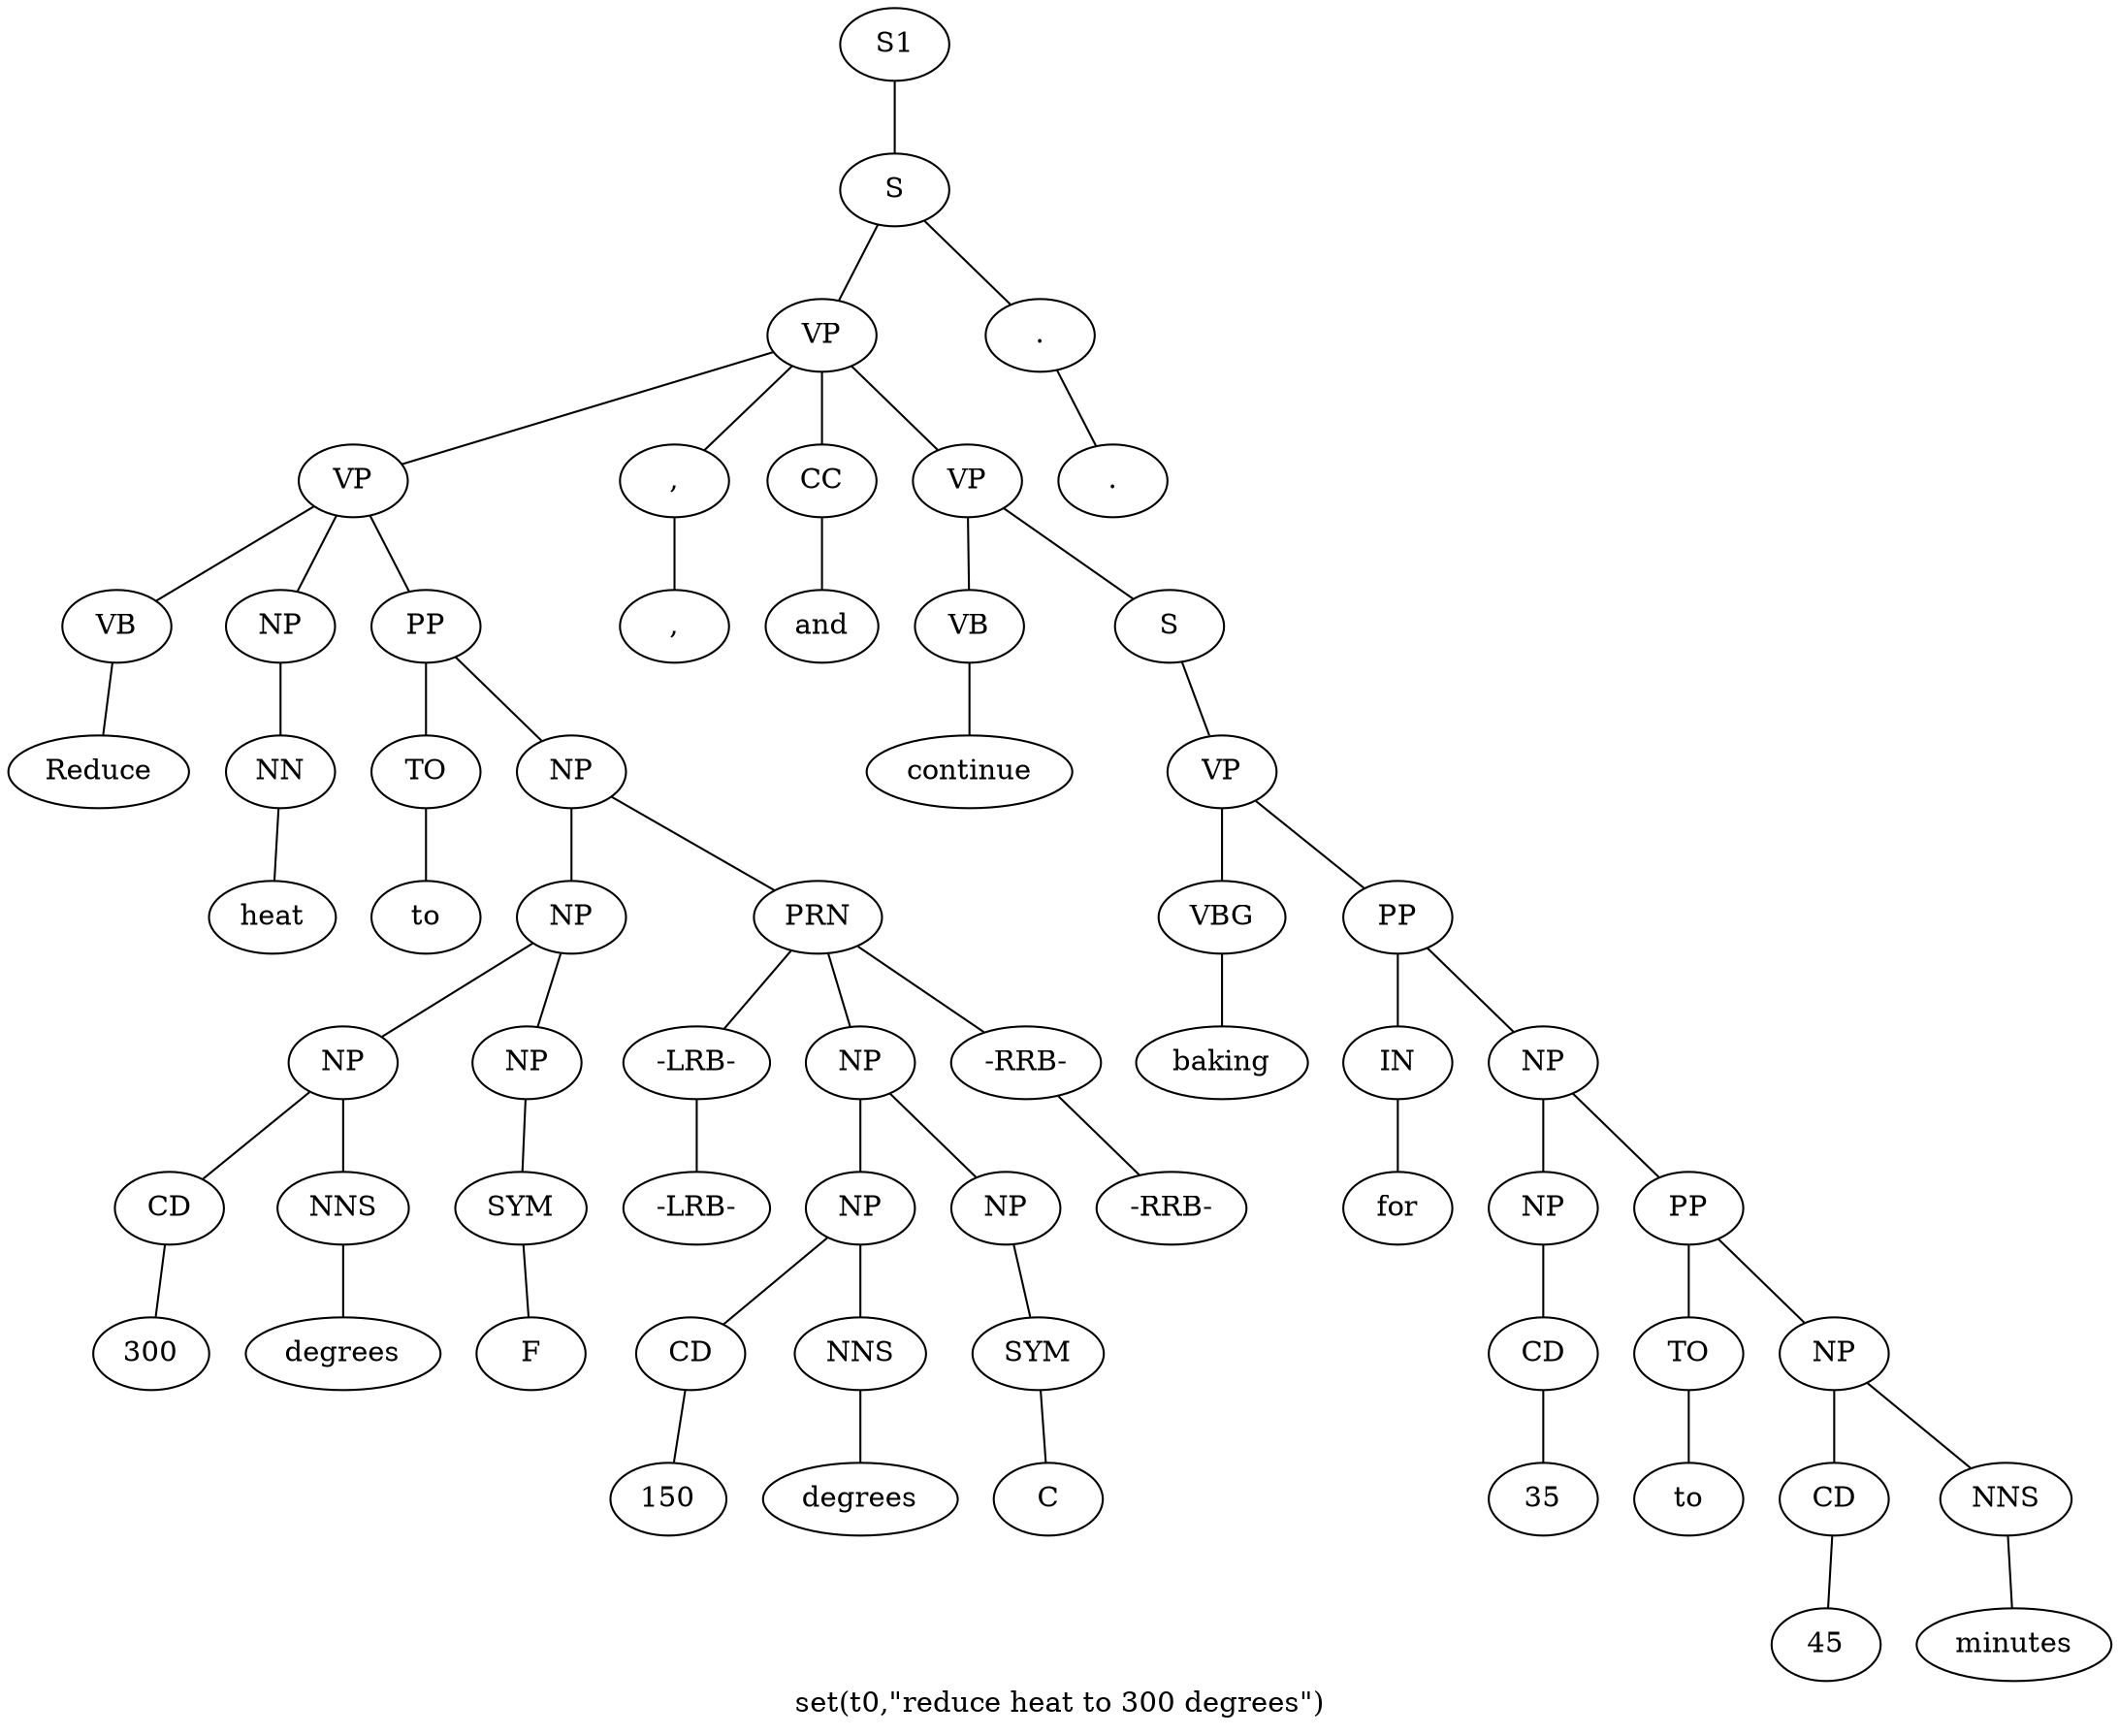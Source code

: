 graph SyntaxGraph {
	label = "set(t0,\"reduce heat to 300 degrees\")";
	Node0 [label="S1"];
	Node1 [label="S"];
	Node2 [label="VP"];
	Node3 [label="VP"];
	Node4 [label="VB"];
	Node5 [label="Reduce"];
	Node6 [label="NP"];
	Node7 [label="NN"];
	Node8 [label="heat"];
	Node9 [label="PP"];
	Node10 [label="TO"];
	Node11 [label="to"];
	Node12 [label="NP"];
	Node13 [label="NP"];
	Node14 [label="NP"];
	Node15 [label="CD"];
	Node16 [label="300"];
	Node17 [label="NNS"];
	Node18 [label="degrees"];
	Node19 [label="NP"];
	Node20 [label="SYM"];
	Node21 [label="F"];
	Node22 [label="PRN"];
	Node23 [label="-LRB-"];
	Node24 [label="-LRB-"];
	Node25 [label="NP"];
	Node26 [label="NP"];
	Node27 [label="CD"];
	Node28 [label="150"];
	Node29 [label="NNS"];
	Node30 [label="degrees"];
	Node31 [label="NP"];
	Node32 [label="SYM"];
	Node33 [label="C"];
	Node34 [label="-RRB-"];
	Node35 [label="-RRB-"];
	Node36 [label=","];
	Node37 [label=","];
	Node38 [label="CC"];
	Node39 [label="and"];
	Node40 [label="VP"];
	Node41 [label="VB"];
	Node42 [label="continue"];
	Node43 [label="S"];
	Node44 [label="VP"];
	Node45 [label="VBG"];
	Node46 [label="baking"];
	Node47 [label="PP"];
	Node48 [label="IN"];
	Node49 [label="for"];
	Node50 [label="NP"];
	Node51 [label="NP"];
	Node52 [label="CD"];
	Node53 [label="35"];
	Node54 [label="PP"];
	Node55 [label="TO"];
	Node56 [label="to"];
	Node57 [label="NP"];
	Node58 [label="CD"];
	Node59 [label="45"];
	Node60 [label="NNS"];
	Node61 [label="minutes"];
	Node62 [label="."];
	Node63 [label="."];

	Node0 -- Node1;
	Node1 -- Node2;
	Node1 -- Node62;
	Node2 -- Node3;
	Node2 -- Node36;
	Node2 -- Node38;
	Node2 -- Node40;
	Node3 -- Node4;
	Node3 -- Node6;
	Node3 -- Node9;
	Node4 -- Node5;
	Node6 -- Node7;
	Node7 -- Node8;
	Node9 -- Node10;
	Node9 -- Node12;
	Node10 -- Node11;
	Node12 -- Node13;
	Node12 -- Node22;
	Node13 -- Node14;
	Node13 -- Node19;
	Node14 -- Node15;
	Node14 -- Node17;
	Node15 -- Node16;
	Node17 -- Node18;
	Node19 -- Node20;
	Node20 -- Node21;
	Node22 -- Node23;
	Node22 -- Node25;
	Node22 -- Node34;
	Node23 -- Node24;
	Node25 -- Node26;
	Node25 -- Node31;
	Node26 -- Node27;
	Node26 -- Node29;
	Node27 -- Node28;
	Node29 -- Node30;
	Node31 -- Node32;
	Node32 -- Node33;
	Node34 -- Node35;
	Node36 -- Node37;
	Node38 -- Node39;
	Node40 -- Node41;
	Node40 -- Node43;
	Node41 -- Node42;
	Node43 -- Node44;
	Node44 -- Node45;
	Node44 -- Node47;
	Node45 -- Node46;
	Node47 -- Node48;
	Node47 -- Node50;
	Node48 -- Node49;
	Node50 -- Node51;
	Node50 -- Node54;
	Node51 -- Node52;
	Node52 -- Node53;
	Node54 -- Node55;
	Node54 -- Node57;
	Node55 -- Node56;
	Node57 -- Node58;
	Node57 -- Node60;
	Node58 -- Node59;
	Node60 -- Node61;
	Node62 -- Node63;
}